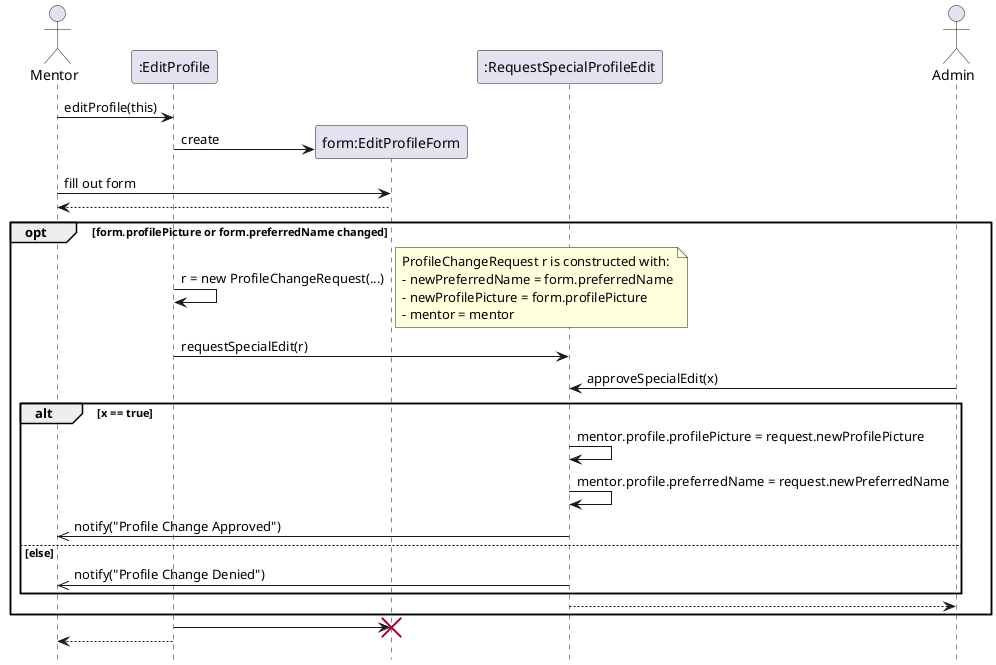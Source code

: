 @startuml Edit Profile Sequence
hide footbox
actor Mentor
participant ":EditProfile" as edit
participant "form:EditProfileForm" as form
participant ":RequestSpecialProfileEdit" as spec
actor Admin

Mentor -> edit: editProfile(this)
edit -> form **: create

Mentor -> form: fill out form
form --> Mentor

opt form.profilePicture or form.preferredName changed
  edit -> edit: r = new ProfileChangeRequest(...)
  note right
  ProfileChangeRequest r is constructed with:
  - newPreferredName = form.preferredName
  - newProfilePicture = form.profilePicture
  - mentor = mentor
  end note
  edit -> spec: requestSpecialEdit(r)
  Admin -> spec: approveSpecialEdit(x)
  alt x == true
  spec -> spec: mentor.profile.profilePicture = request.newProfilePicture
  spec -> spec: mentor.profile.preferredName = request.newPreferredName
  spec ->> Mentor: notify("Profile Change Approved")
  else else
  spec ->> Mentor: notify("Profile Change Denied")
  end
  spec --> Admin
end

edit -> form !!
edit --> Mentor
@enduml 